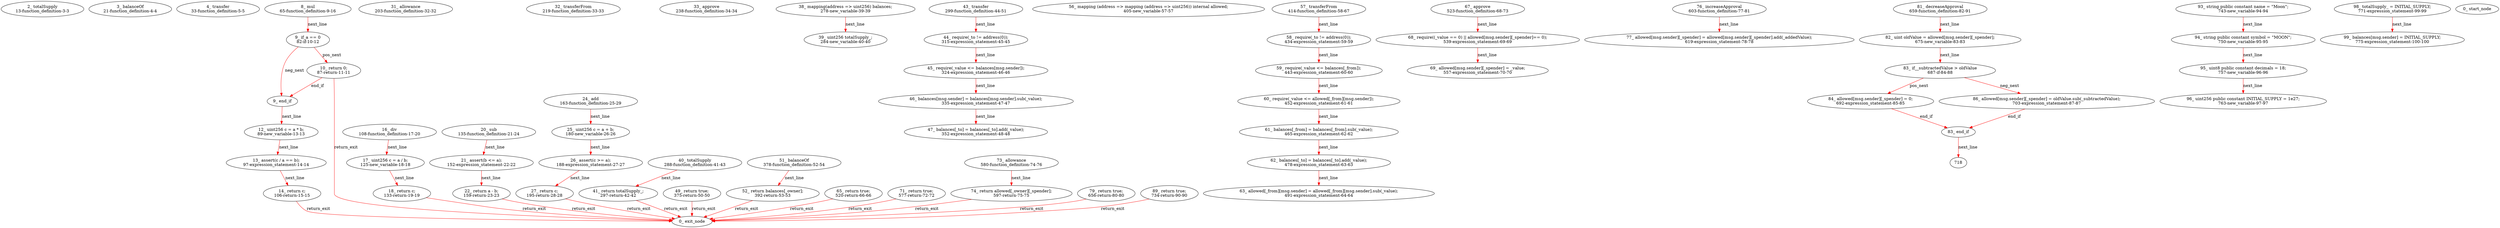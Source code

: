 digraph  {
13 [label="2_ totalSupply\n13-function_definition-3-3", type_label=function_definition];
21 [label="3_ balanceOf\n21-function_definition-4-4", type_label=function_definition];
33 [label="4_ transfer\n33-function_definition-5-5", type_label=function_definition];
65 [label="8_ mul\n65-function_definition-9-16", type_label=function_definition];
82 [label="9_ if_a == 0\n82-if-10-12", type_label=if];
872 [label="9_ end_if", type_label=end_if];
87 [label="10_ return 0;\n87-return-11-11", type_label=return];
89 [label="12_ uint256 c = a * b;\n89-new_variable-13-13", type_label=new_variable];
97 [label="13_ assert(c / a == b);\n97-expression_statement-14-14", type_label=expression_statement];
106 [label="14_ return c;\n106-return-15-15", type_label=return];
108 [label="16_ div\n108-function_definition-17-20", type_label=function_definition];
125 [label="17_ uint256 c = a / b;\n125-new_variable-18-18", type_label=new_variable];
133 [label="18_ return c;\n133-return-19-19", type_label=return];
135 [label="20_ sub\n135-function_definition-21-24", type_label=function_definition];
152 [label="21_ assert(b <= a);\n152-expression_statement-22-22", type_label=expression_statement];
159 [label="22_ return a - b;\n159-return-23-23", type_label=return];
163 [label="24_ add\n163-function_definition-25-29", type_label=function_definition];
180 [label="25_ uint256 c = a + b;\n180-new_variable-26-26", type_label=new_variable];
188 [label="26_ assert(c >= a);\n188-expression_statement-27-27", type_label=expression_statement];
195 [label="27_ return c;\n195-return-28-28", type_label=return];
203 [label="31_ allowance\n203-function_definition-32-32", type_label=function_definition];
219 [label="32_ transferFrom\n219-function_definition-33-33", type_label=function_definition];
238 [label="33_ approve\n238-function_definition-34-34", type_label=function_definition];
278 [label="38_ mapping(address => uint256) balances;\n278-new_variable-39-39", type_label=new_variable];
284 [label="39_ uint256 totalSupply_;\n284-new_variable-40-40", type_label=new_variable];
288 [label="40_ totalSupply\n288-function_definition-41-43", type_label=function_definition];
297 [label="41_ return totalSupply_;\n297-return-42-42", type_label=return];
299 [label="43_ transfer\n299-function_definition-44-51", type_label=function_definition];
315 [label="44_ require(_to != address(0));\n315-expression_statement-45-45", type_label=expression_statement];
324 [label="45_ require(_value <= balances[msg.sender]);\n324-expression_statement-46-46", type_label=expression_statement];
335 [label="46_ balances[msg.sender] = balances[msg.sender].sub(_value);\n335-expression_statement-47-47", type_label=expression_statement];
352 [label="47_ balances[_to] = balances[_to].add(_value);\n352-expression_statement-48-48", type_label=expression_statement];
375 [label="49_ return true;\n375-return-50-50", type_label=return];
378 [label="51_ balanceOf\n378-function_definition-52-54", type_label=function_definition];
392 [label="52_ return balances[_owner];\n392-return-53-53", type_label=return];
405 [label="56_ mapping (address => mapping (address => uint256)) internal allowed;\n405-new_variable-57-57", type_label=new_variable];
414 [label="57_ transferFrom\n414-function_definition-58-67", type_label=function_definition];
434 [label="58_ require(_to != address(0));\n434-expression_statement-59-59", type_label=expression_statement];
443 [label="59_ require(_value <= balances[_from]);\n443-expression_statement-60-60", type_label=expression_statement];
452 [label="60_ require(_value <= allowed[_from][msg.sender]);\n452-expression_statement-61-61", type_label=expression_statement];
465 [label="61_ balances[_from] = balances[_from].sub(_value);\n465-expression_statement-62-62", type_label=expression_statement];
478 [label="62_ balances[_to] = balances[_to].add(_value);\n478-expression_statement-63-63", type_label=expression_statement];
491 [label="63_ allowed[_from][msg.sender] = allowed[_from][msg.sender].sub(_value);\n491-expression_statement-64-64", type_label=expression_statement];
520 [label="65_ return true;\n520-return-66-66", type_label=return];
523 [label="67_ approve\n523-function_definition-68-73", type_label=function_definition];
539 [label="68_ require((_value == 0) || allowed[msg.sender][_spender]== 0);\n539-expression_statement-69-69", type_label=expression_statement];
557 [label="69_ allowed[msg.sender][_spender] = _value;\n557-expression_statement-70-70", type_label=expression_statement];
577 [label="71_ return true;\n577-return-72-72", type_label=return];
580 [label="73_ allowance\n580-function_definition-74-76", type_label=function_definition];
597 [label="74_ return allowed[_owner][_spender];\n597-return-75-75", type_label=return];
603 [label="76_ increaseApproval\n603-function_definition-77-81", type_label=function_definition];
619 [label="77_ allowed[msg.sender][_spender] = allowed[msg.sender][_spender].add(_addedValue);\n619-expression_statement-78-78", type_label=expression_statement];
656 [label="79_ return true;\n656-return-80-80", type_label=return];
659 [label="81_ decreaseApproval\n659-function_definition-82-91", type_label=function_definition];
675 [label="82_ uint oldValue = allowed[msg.sender][_spender];\n675-new_variable-83-83", type_label=new_variable];
687 [label="83_ if__subtractedValue > oldValue\n687-if-84-88", type_label=if];
1477 [label="83_ end_if", type_label=end_if];
692 [label="84_ allowed[msg.sender][_spender] = 0;\n692-expression_statement-85-85", type_label=expression_statement];
703 [label="86_ allowed[msg.sender][_spender] = oldValue.sub(_subtractedValue);\n703-expression_statement-87-87", type_label=expression_statement];
734 [label="89_ return true;\n734-return-90-90", type_label=return];
743 [label="93_ string public constant name = \"Moon\";\n743-new_variable-94-94", type_label=new_variable];
750 [label="94_ string public constant symbol = \"MOON\";\n750-new_variable-95-95", type_label=new_variable];
757 [label="95_ uint8 public constant decimals = 18;\n757-new_variable-96-96", type_label=new_variable];
763 [label="96_ uint256 public constant INITIAL_SUPPLY = 1e27;\n763-new_variable-97-97", type_label=new_variable];
771 [label="98_ totalSupply_ = INITIAL_SUPPLY;\n771-expression_statement-99-99", type_label=expression_statement];
775 [label="99_ balances[msg.sender] = INITIAL_SUPPLY;\n775-expression_statement-100-100", type_label=expression_statement];
1 [label="0_ start_node", type_label=start];
2 [label="0_ exit_node", type_label=exit];
718;
65 -> 82  [color=red, controlflow_type=next_line, edge_type=CFG_edge, key=0, label=next_line];
82 -> 87  [color=red, controlflow_type=pos_next, edge_type=CFG_edge, key=0, label=pos_next];
82 -> 872  [color=red, controlflow_type=neg_next, edge_type=CFG_edge, key=0, label=neg_next];
872 -> 89  [color=red, controlflow_type=next_line, edge_type=CFG_edge, key=0, label=next_line];
87 -> 872  [color=red, controlflow_type=end_if, edge_type=CFG_edge, key=0, label=end_if];
87 -> 2  [color=red, controlflow_type=return_exit, edge_type=CFG_edge, key=0, label=return_exit];
89 -> 97  [color=red, controlflow_type=next_line, edge_type=CFG_edge, key=0, label=next_line];
97 -> 106  [color=red, controlflow_type=next_line, edge_type=CFG_edge, key=0, label=next_line];
106 -> 2  [color=red, controlflow_type=return_exit, edge_type=CFG_edge, key=0, label=return_exit];
108 -> 125  [color=red, controlflow_type=next_line, edge_type=CFG_edge, key=0, label=next_line];
125 -> 133  [color=red, controlflow_type=next_line, edge_type=CFG_edge, key=0, label=next_line];
133 -> 2  [color=red, controlflow_type=return_exit, edge_type=CFG_edge, key=0, label=return_exit];
135 -> 152  [color=red, controlflow_type=next_line, edge_type=CFG_edge, key=0, label=next_line];
152 -> 159  [color=red, controlflow_type=next_line, edge_type=CFG_edge, key=0, label=next_line];
159 -> 2  [color=red, controlflow_type=return_exit, edge_type=CFG_edge, key=0, label=return_exit];
163 -> 180  [color=red, controlflow_type=next_line, edge_type=CFG_edge, key=0, label=next_line];
180 -> 188  [color=red, controlflow_type=next_line, edge_type=CFG_edge, key=0, label=next_line];
188 -> 195  [color=red, controlflow_type=next_line, edge_type=CFG_edge, key=0, label=next_line];
195 -> 2  [color=red, controlflow_type=return_exit, edge_type=CFG_edge, key=0, label=return_exit];
278 -> 284  [color=red, controlflow_type=next_line, edge_type=CFG_edge, key=0, label=next_line];
288 -> 297  [color=red, controlflow_type=next_line, edge_type=CFG_edge, key=0, label=next_line];
297 -> 2  [color=red, controlflow_type=return_exit, edge_type=CFG_edge, key=0, label=return_exit];
299 -> 315  [color=red, controlflow_type=next_line, edge_type=CFG_edge, key=0, label=next_line];
315 -> 324  [color=red, controlflow_type=next_line, edge_type=CFG_edge, key=0, label=next_line];
324 -> 335  [color=red, controlflow_type=next_line, edge_type=CFG_edge, key=0, label=next_line];
335 -> 352  [color=red, controlflow_type=next_line, edge_type=CFG_edge, key=0, label=next_line];
375 -> 2  [color=red, controlflow_type=return_exit, edge_type=CFG_edge, key=0, label=return_exit];
378 -> 392  [color=red, controlflow_type=next_line, edge_type=CFG_edge, key=0, label=next_line];
392 -> 2  [color=red, controlflow_type=return_exit, edge_type=CFG_edge, key=0, label=return_exit];
414 -> 434  [color=red, controlflow_type=next_line, edge_type=CFG_edge, key=0, label=next_line];
434 -> 443  [color=red, controlflow_type=next_line, edge_type=CFG_edge, key=0, label=next_line];
443 -> 452  [color=red, controlflow_type=next_line, edge_type=CFG_edge, key=0, label=next_line];
452 -> 465  [color=red, controlflow_type=next_line, edge_type=CFG_edge, key=0, label=next_line];
465 -> 478  [color=red, controlflow_type=next_line, edge_type=CFG_edge, key=0, label=next_line];
478 -> 491  [color=red, controlflow_type=next_line, edge_type=CFG_edge, key=0, label=next_line];
520 -> 2  [color=red, controlflow_type=return_exit, edge_type=CFG_edge, key=0, label=return_exit];
523 -> 539  [color=red, controlflow_type=next_line, edge_type=CFG_edge, key=0, label=next_line];
539 -> 557  [color=red, controlflow_type=next_line, edge_type=CFG_edge, key=0, label=next_line];
577 -> 2  [color=red, controlflow_type=return_exit, edge_type=CFG_edge, key=0, label=return_exit];
580 -> 597  [color=red, controlflow_type=next_line, edge_type=CFG_edge, key=0, label=next_line];
597 -> 2  [color=red, controlflow_type=return_exit, edge_type=CFG_edge, key=0, label=return_exit];
603 -> 619  [color=red, controlflow_type=next_line, edge_type=CFG_edge, key=0, label=next_line];
656 -> 2  [color=red, controlflow_type=return_exit, edge_type=CFG_edge, key=0, label=return_exit];
659 -> 675  [color=red, controlflow_type=next_line, edge_type=CFG_edge, key=0, label=next_line];
675 -> 687  [color=red, controlflow_type=next_line, edge_type=CFG_edge, key=0, label=next_line];
687 -> 692  [color=red, controlflow_type=pos_next, edge_type=CFG_edge, key=0, label=pos_next];
687 -> 703  [color=red, controlflow_type=neg_next, edge_type=CFG_edge, key=0, label=neg_next];
1477 -> 718  [color=red, controlflow_type=next_line, edge_type=CFG_edge, key=0, label=next_line];
692 -> 1477  [color=red, controlflow_type=end_if, edge_type=CFG_edge, key=0, label=end_if];
703 -> 1477  [color=red, controlflow_type=end_if, edge_type=CFG_edge, key=0, label=end_if];
734 -> 2  [color=red, controlflow_type=return_exit, edge_type=CFG_edge, key=0, label=return_exit];
743 -> 750  [color=red, controlflow_type=next_line, edge_type=CFG_edge, key=0, label=next_line];
750 -> 757  [color=red, controlflow_type=next_line, edge_type=CFG_edge, key=0, label=next_line];
757 -> 763  [color=red, controlflow_type=next_line, edge_type=CFG_edge, key=0, label=next_line];
771 -> 775  [color=red, controlflow_type=next_line, edge_type=CFG_edge, key=0, label=next_line];
}
